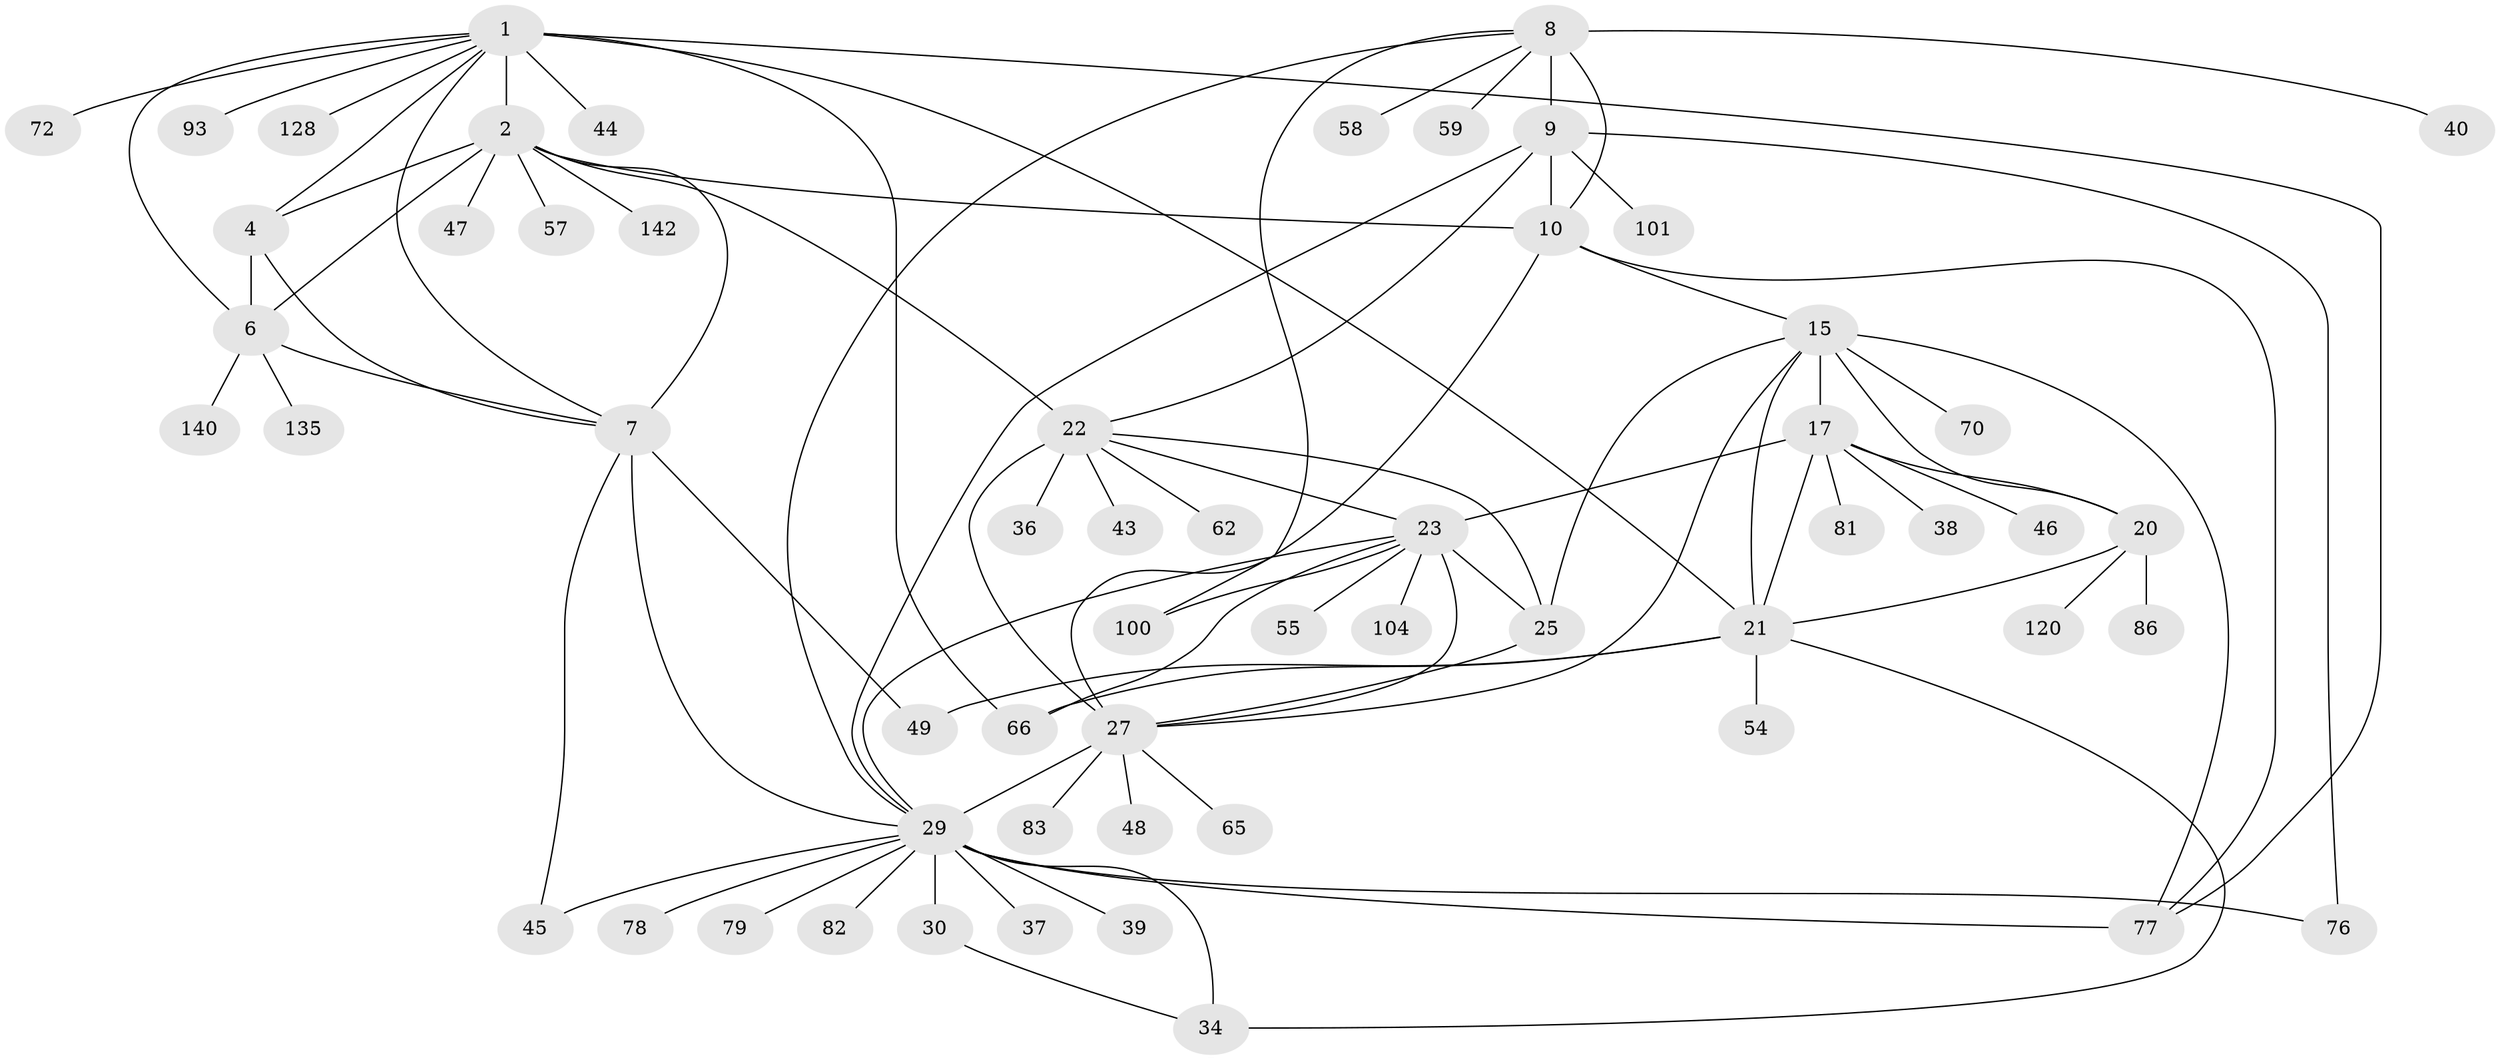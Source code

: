 // original degree distribution, {14: 0.03424657534246575, 9: 0.0273972602739726, 11: 0.02054794520547945, 7: 0.0410958904109589, 8: 0.07534246575342465, 10: 0.02054794520547945, 12: 0.0136986301369863, 13: 0.00684931506849315, 1: 0.5821917808219178, 2: 0.136986301369863, 4: 0.02054794520547945, 3: 0.02054794520547945}
// Generated by graph-tools (version 1.1) at 2025/19/03/04/25 18:19:30]
// undirected, 58 vertices, 91 edges
graph export_dot {
graph [start="1"]
  node [color=gray90,style=filled];
  1 [super="+56"];
  2 [super="+3+42"];
  4 [super="+85"];
  6;
  7;
  8;
  9 [super="+11+12"];
  10 [super="+95+87+14"];
  15 [super="+75+16+141+68"];
  17 [super="+18"];
  20;
  21 [super="+63"];
  22 [super="+41+24+26"];
  23 [super="+74"];
  25 [super="+52"];
  27 [super="+69+28"];
  29 [super="+53+32+102+119+31+84"];
  30 [super="+130"];
  34 [super="+60+50"];
  36;
  37;
  38;
  39;
  40;
  43;
  44;
  45 [super="+127+146"];
  46;
  47;
  48;
  49 [super="+64"];
  54;
  55;
  57;
  58;
  59;
  62;
  65;
  66 [super="+67"];
  70;
  72;
  76;
  77 [super="+92"];
  78;
  79;
  81;
  82;
  83;
  86;
  93 [super="+139"];
  100 [super="+125"];
  101;
  104;
  120;
  128;
  135;
  140;
  142;
  1 -- 2 [weight=3];
  1 -- 4;
  1 -- 6;
  1 -- 7;
  1 -- 21;
  1 -- 44;
  1 -- 66;
  1 -- 72;
  1 -- 77;
  1 -- 93;
  1 -- 128;
  2 -- 4 [weight=3];
  2 -- 6 [weight=3];
  2 -- 7 [weight=3];
  2 -- 47;
  2 -- 142;
  2 -- 10;
  2 -- 22 [weight=2];
  2 -- 57;
  4 -- 6;
  4 -- 7;
  6 -- 7;
  6 -- 135;
  6 -- 140;
  7 -- 29;
  7 -- 45;
  7 -- 49;
  8 -- 9 [weight=4];
  8 -- 10 [weight=2];
  8 -- 40;
  8 -- 58;
  8 -- 59;
  8 -- 100;
  8 -- 29;
  9 -- 10 [weight=8];
  9 -- 76;
  9 -- 22;
  9 -- 29;
  9 -- 101;
  10 -- 77;
  10 -- 27;
  10 -- 15;
  15 -- 17 [weight=6];
  15 -- 20 [weight=2];
  15 -- 21 [weight=2];
  15 -- 25;
  15 -- 77;
  15 -- 70;
  15 -- 27;
  17 -- 20 [weight=3];
  17 -- 21 [weight=3];
  17 -- 46;
  17 -- 81;
  17 -- 38;
  17 -- 23;
  20 -- 21;
  20 -- 86;
  20 -- 120;
  21 -- 34;
  21 -- 49;
  21 -- 54;
  21 -- 66;
  22 -- 23 [weight=3];
  22 -- 25 [weight=3];
  22 -- 27 [weight=6];
  22 -- 43;
  22 -- 36;
  22 -- 62;
  23 -- 25;
  23 -- 27 [weight=2];
  23 -- 55;
  23 -- 66;
  23 -- 104;
  23 -- 100;
  23 -- 29;
  25 -- 27 [weight=2];
  27 -- 65;
  27 -- 48;
  27 -- 83;
  27 -- 29;
  29 -- 30 [weight=5];
  29 -- 34 [weight=5];
  29 -- 37;
  29 -- 78;
  29 -- 79;
  29 -- 39;
  29 -- 76;
  29 -- 82;
  29 -- 45;
  29 -- 77;
  30 -- 34;
}
